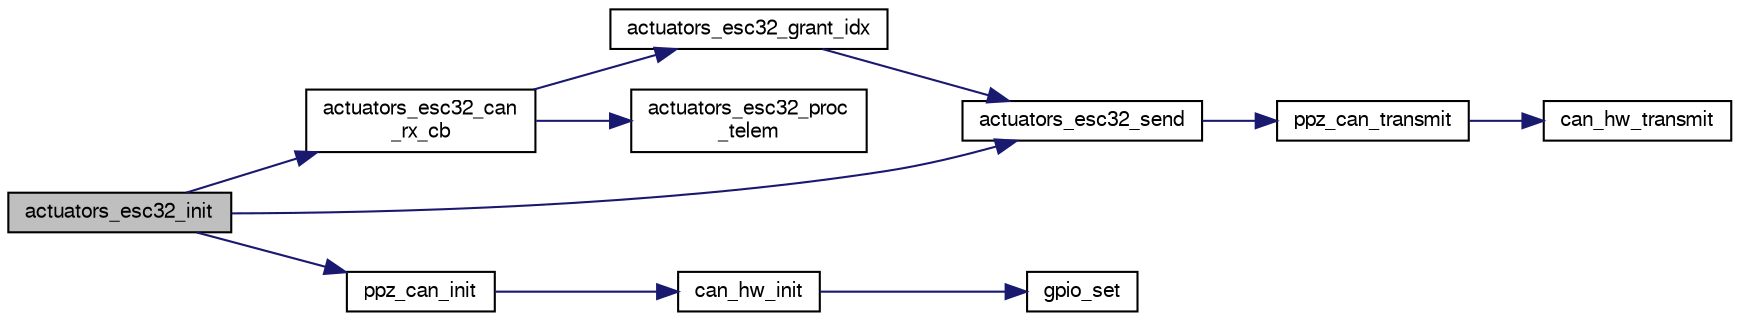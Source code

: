 digraph "actuators_esc32_init"
{
  edge [fontname="FreeSans",fontsize="10",labelfontname="FreeSans",labelfontsize="10"];
  node [fontname="FreeSans",fontsize="10",shape=record];
  rankdir="LR";
  Node1 [label="actuators_esc32_init",height=0.2,width=0.4,color="black", fillcolor="grey75", style="filled", fontcolor="black"];
  Node1 -> Node2 [color="midnightblue",fontsize="10",style="solid",fontname="FreeSans"];
  Node2 [label="actuators_esc32_can\l_rx_cb",height=0.2,width=0.4,color="black", fillcolor="white", style="filled",URL="$actuators__esc32_8c.html#ad4cda969a3da2d7d9a00391905163e2b",tooltip="When receiving messages on the CAN bus. "];
  Node2 -> Node3 [color="midnightblue",fontsize="10",style="solid",fontname="FreeSans"];
  Node3 [label="actuators_esc32_grant_idx",height=0.2,width=0.4,color="black", fillcolor="white", style="filled",URL="$actuators__esc32_8c.html#ae2311b30f312b1a622644defc5d02af3",tooltip="When we receive a message to grant an id. "];
  Node3 -> Node4 [color="midnightblue",fontsize="10",style="solid",fontname="FreeSans"];
  Node4 [label="actuators_esc32_send",height=0.2,width=0.4,color="black", fillcolor="white", style="filled",URL="$actuators__esc32_8c.html#a75c8939cf86b3c06fde5ef6ac0dcc621",tooltip="Transmit a message on the CAN bus. "];
  Node4 -> Node5 [color="midnightblue",fontsize="10",style="solid",fontname="FreeSans"];
  Node5 [label="ppz_can_transmit",height=0.2,width=0.4,color="black", fillcolor="white", style="filled",URL="$can_8c.html#a152615d451206e5d152705c704cdf89f"];
  Node5 -> Node6 [color="midnightblue",fontsize="10",style="solid",fontname="FreeSans"];
  Node6 [label="can_hw_transmit",height=0.2,width=0.4,color="black", fillcolor="white", style="filled",URL="$can__arch_8c.html#ad218f19fbf59d6dd7b788899dfd50b25"];
  Node2 -> Node7 [color="midnightblue",fontsize="10",style="solid",fontname="FreeSans"];
  Node7 [label="actuators_esc32_proc\l_telem",height=0.2,width=0.4,color="black", fillcolor="white", style="filled",URL="$actuators__esc32_8c.html#afd6425e413c12e0db8fb154c960951f7",tooltip="When we receive a telemetry message. "];
  Node1 -> Node4 [color="midnightblue",fontsize="10",style="solid",fontname="FreeSans"];
  Node1 -> Node8 [color="midnightblue",fontsize="10",style="solid",fontname="FreeSans"];
  Node8 [label="ppz_can_init",height=0.2,width=0.4,color="black", fillcolor="white", style="filled",URL="$can_8c.html#ac7e36a7bd650eb577df12f0437f270bc"];
  Node8 -> Node9 [color="midnightblue",fontsize="10",style="solid",fontname="FreeSans"];
  Node9 [label="can_hw_init",height=0.2,width=0.4,color="black", fillcolor="white", style="filled",URL="$can__arch_8c.html#aea9abdf3d92f6edf1fbfeebec07eb2a2"];
  Node9 -> Node10 [color="midnightblue",fontsize="10",style="solid",fontname="FreeSans"];
  Node10 [label="gpio_set",height=0.2,width=0.4,color="black", fillcolor="white", style="filled",URL="$chibios_2mcu__periph_2gpio__arch_8h.html#a0da8ef247730680b4ffa595d11069051",tooltip="Set a gpio output to high level. "];
}
